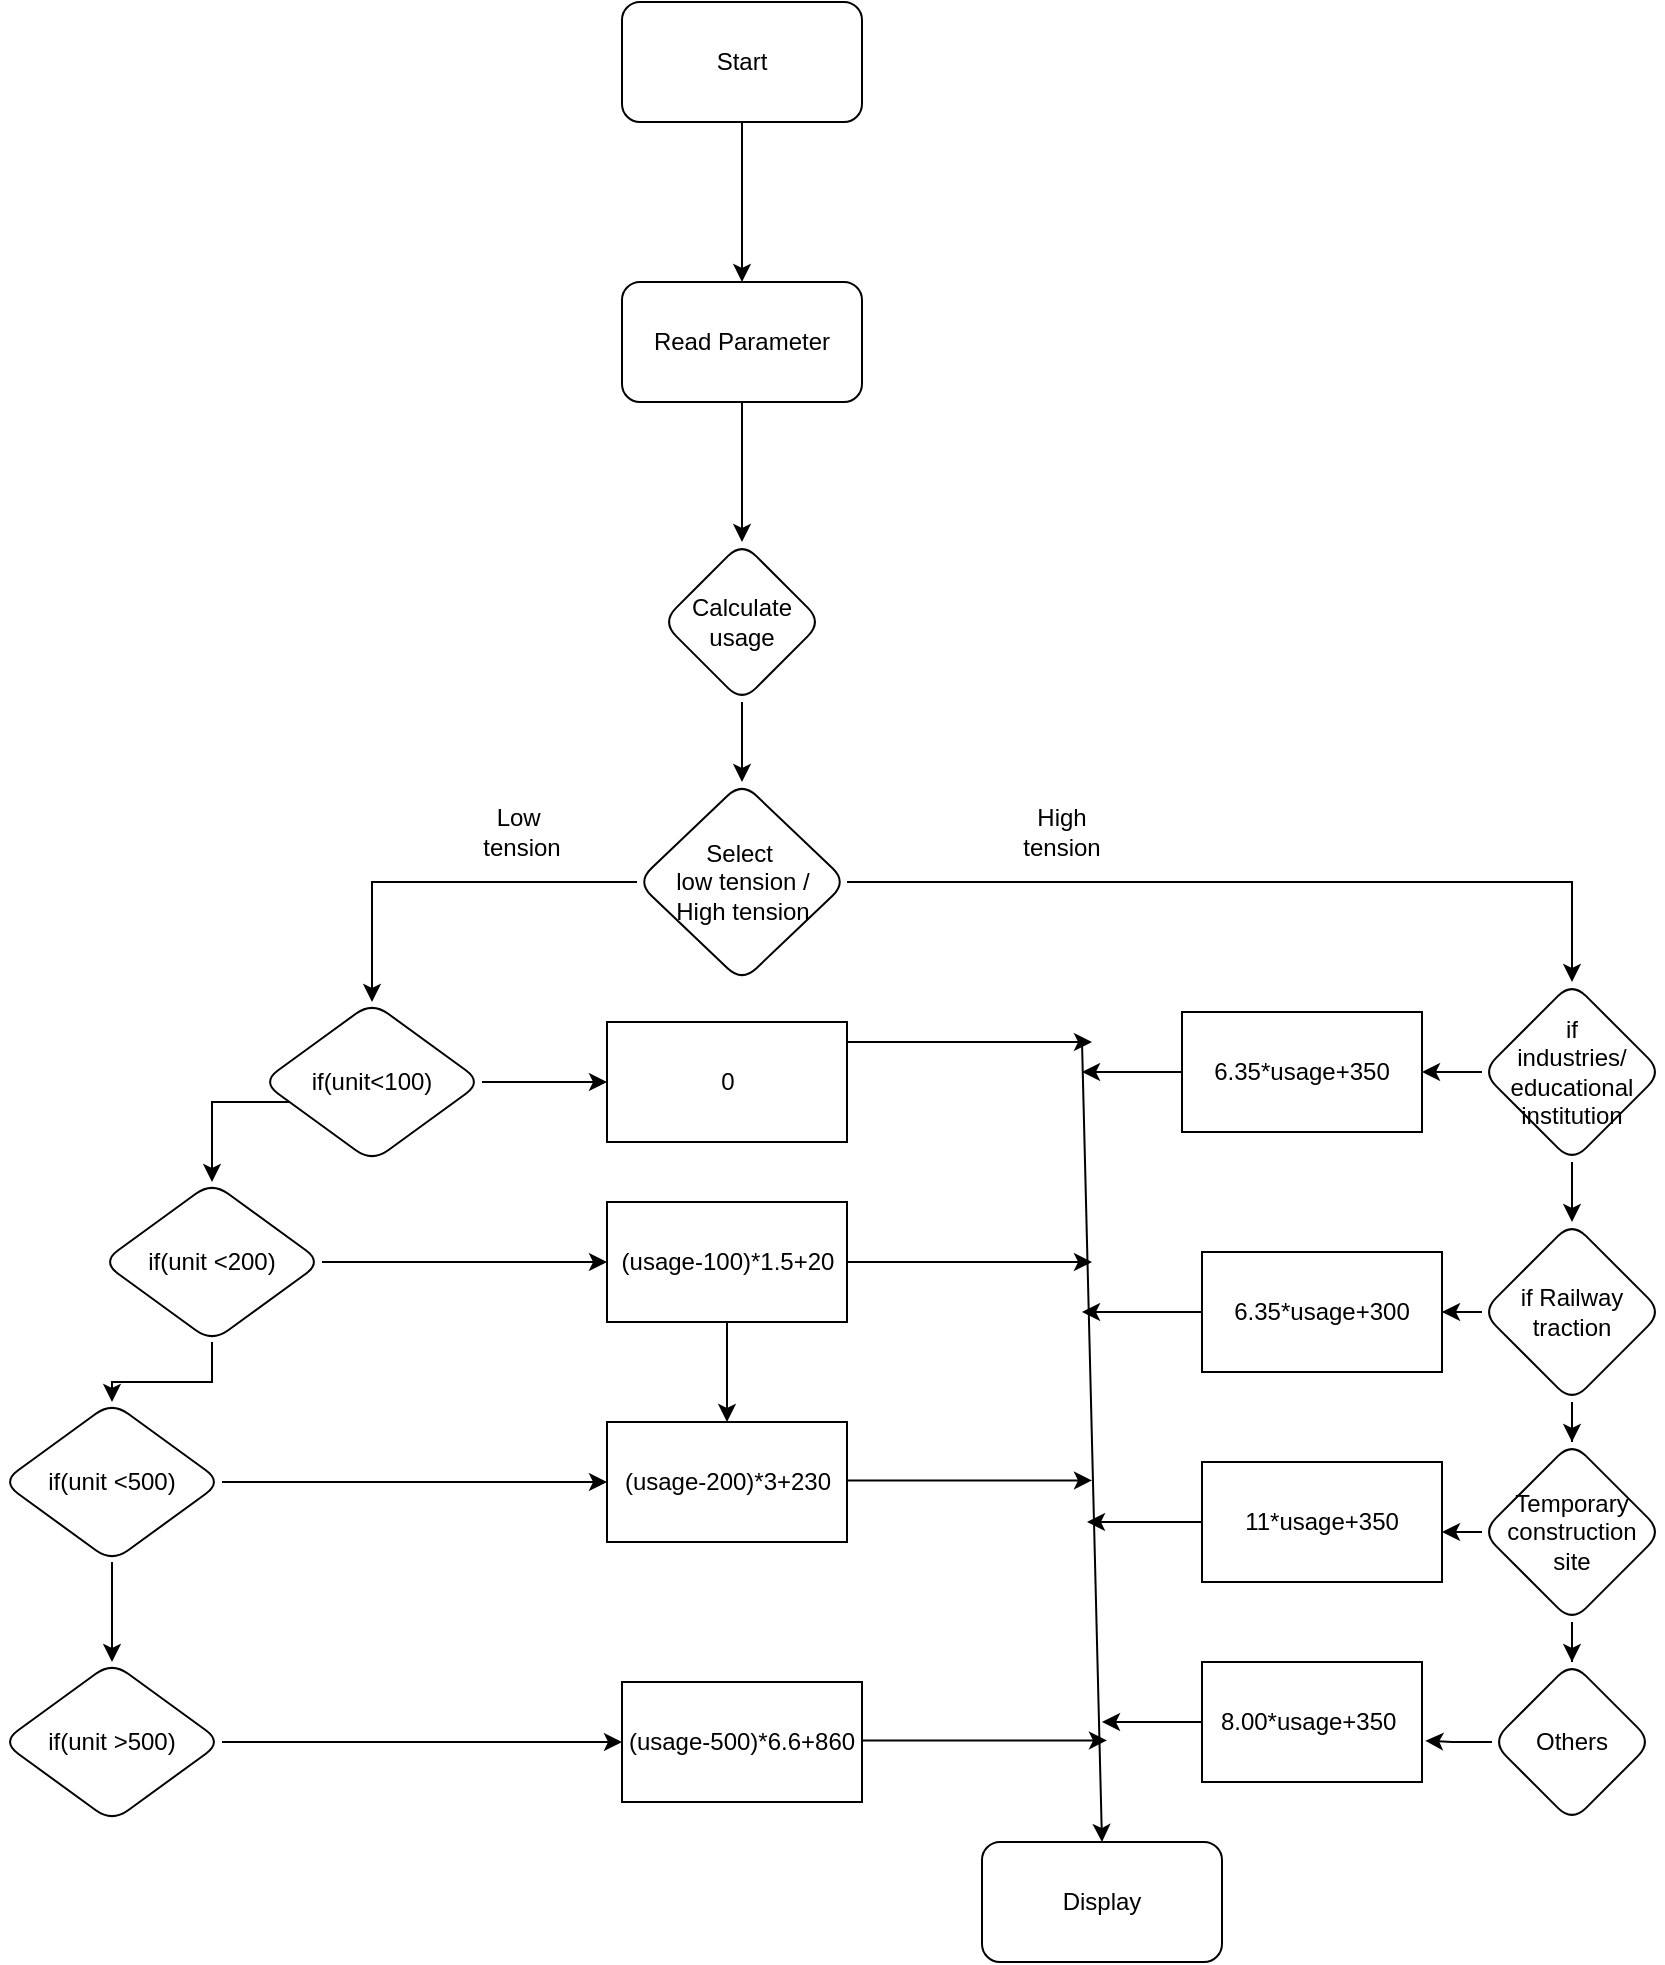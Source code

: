 <mxfile version="17.1.1" type="device"><diagram id="TMQXLd4ShzMeJvOcZUsv" name="Page-1"><mxGraphModel dx="1039" dy="500" grid="1" gridSize="10" guides="1" tooltips="1" connect="1" arrows="1" fold="1" page="1" pageScale="1" pageWidth="850" pageHeight="1100" math="0" shadow="0"><root><mxCell id="0"/><mxCell id="1" parent="0"/><mxCell id="bmSNqBOz9HacziSrsToZ-3" value="" style="edgeStyle=orthogonalEdgeStyle;rounded=0;orthogonalLoop=1;jettySize=auto;html=1;" edge="1" parent="1" source="bmSNqBOz9HacziSrsToZ-1" target="bmSNqBOz9HacziSrsToZ-2"><mxGeometry relative="1" as="geometry"/></mxCell><mxCell id="bmSNqBOz9HacziSrsToZ-1" value="Start" style="rounded=1;whiteSpace=wrap;html=1;" vertex="1" parent="1"><mxGeometry x="330" width="120" height="60" as="geometry"/></mxCell><mxCell id="bmSNqBOz9HacziSrsToZ-5" value="" style="edgeStyle=orthogonalEdgeStyle;rounded=0;orthogonalLoop=1;jettySize=auto;html=1;" edge="1" parent="1" source="bmSNqBOz9HacziSrsToZ-2" target="bmSNqBOz9HacziSrsToZ-4"><mxGeometry relative="1" as="geometry"/></mxCell><mxCell id="bmSNqBOz9HacziSrsToZ-2" value="Read Parameter" style="rounded=1;whiteSpace=wrap;html=1;" vertex="1" parent="1"><mxGeometry x="330" y="140" width="120" height="60" as="geometry"/></mxCell><mxCell id="bmSNqBOz9HacziSrsToZ-7" value="" style="edgeStyle=orthogonalEdgeStyle;rounded=0;orthogonalLoop=1;jettySize=auto;html=1;" edge="1" parent="1" source="bmSNqBOz9HacziSrsToZ-4" target="bmSNqBOz9HacziSrsToZ-6"><mxGeometry relative="1" as="geometry"/></mxCell><mxCell id="bmSNqBOz9HacziSrsToZ-4" value="Calculate usage" style="rhombus;whiteSpace=wrap;html=1;rounded=1;" vertex="1" parent="1"><mxGeometry x="350" y="270" width="80" height="80" as="geometry"/></mxCell><mxCell id="bmSNqBOz9HacziSrsToZ-9" value="" style="edgeStyle=orthogonalEdgeStyle;rounded=0;orthogonalLoop=1;jettySize=auto;html=1;" edge="1" parent="1" source="bmSNqBOz9HacziSrsToZ-6" target="bmSNqBOz9HacziSrsToZ-8"><mxGeometry relative="1" as="geometry"/></mxCell><mxCell id="bmSNqBOz9HacziSrsToZ-37" value="" style="edgeStyle=orthogonalEdgeStyle;rounded=0;orthogonalLoop=1;jettySize=auto;html=1;entryX=0.5;entryY=0;entryDx=0;entryDy=0;" edge="1" parent="1" source="bmSNqBOz9HacziSrsToZ-6" target="bmSNqBOz9HacziSrsToZ-36"><mxGeometry relative="1" as="geometry"/></mxCell><mxCell id="bmSNqBOz9HacziSrsToZ-6" value="Select&amp;nbsp;&lt;br&gt;low tension /&lt;br&gt;High tension" style="rhombus;whiteSpace=wrap;html=1;rounded=1;" vertex="1" parent="1"><mxGeometry x="337.5" y="390" width="105" height="100" as="geometry"/></mxCell><mxCell id="bmSNqBOz9HacziSrsToZ-12" value="" style="edgeStyle=orthogonalEdgeStyle;rounded=0;orthogonalLoop=1;jettySize=auto;html=1;" edge="1" parent="1" source="bmSNqBOz9HacziSrsToZ-8" target="bmSNqBOz9HacziSrsToZ-11"><mxGeometry relative="1" as="geometry"><Array as="points"><mxPoint x="350" y="540"/></Array></mxGeometry></mxCell><mxCell id="bmSNqBOz9HacziSrsToZ-14" value="" style="edgeStyle=orthogonalEdgeStyle;rounded=0;orthogonalLoop=1;jettySize=auto;html=1;" edge="1" parent="1" source="bmSNqBOz9HacziSrsToZ-8" target="bmSNqBOz9HacziSrsToZ-13"><mxGeometry relative="1" as="geometry"><Array as="points"><mxPoint x="130" y="550"/><mxPoint x="130" y="550"/></Array></mxGeometry></mxCell><mxCell id="bmSNqBOz9HacziSrsToZ-8" value="if(unit&amp;lt;100)" style="rhombus;whiteSpace=wrap;html=1;rounded=1;" vertex="1" parent="1"><mxGeometry x="150" y="500" width="110" height="80" as="geometry"/></mxCell><mxCell id="bmSNqBOz9HacziSrsToZ-10" value="Low&amp;nbsp; tension" style="text;html=1;strokeColor=none;fillColor=none;align=center;verticalAlign=middle;whiteSpace=wrap;rounded=0;" vertex="1" parent="1"><mxGeometry x="250" y="400" width="60" height="30" as="geometry"/></mxCell><mxCell id="bmSNqBOz9HacziSrsToZ-11" value="0" style="rounded=0;whiteSpace=wrap;html=1;" vertex="1" parent="1"><mxGeometry x="322.5" y="510" width="120" height="60" as="geometry"/></mxCell><mxCell id="bmSNqBOz9HacziSrsToZ-18" value="" style="edgeStyle=orthogonalEdgeStyle;rounded=0;orthogonalLoop=1;jettySize=auto;html=1;" edge="1" parent="1" source="bmSNqBOz9HacziSrsToZ-13" target="bmSNqBOz9HacziSrsToZ-17"><mxGeometry relative="1" as="geometry"/></mxCell><mxCell id="bmSNqBOz9HacziSrsToZ-13" value="if(unit &amp;lt;200)" style="rhombus;whiteSpace=wrap;html=1;rounded=1;" vertex="1" parent="1"><mxGeometry x="70" y="590" width="110" height="80" as="geometry"/></mxCell><mxCell id="bmSNqBOz9HacziSrsToZ-23" value="" style="edgeStyle=orthogonalEdgeStyle;rounded=0;orthogonalLoop=1;jettySize=auto;html=1;" edge="1" parent="1" source="bmSNqBOz9HacziSrsToZ-15" target="bmSNqBOz9HacziSrsToZ-22"><mxGeometry relative="1" as="geometry"/></mxCell><mxCell id="bmSNqBOz9HacziSrsToZ-15" value="(usage-100)*1.5+20" style="rounded=0;whiteSpace=wrap;html=1;" vertex="1" parent="1"><mxGeometry x="322.5" y="600" width="120" height="60" as="geometry"/></mxCell><mxCell id="bmSNqBOz9HacziSrsToZ-16" value="" style="endArrow=classic;html=1;rounded=0;exitX=1;exitY=0.5;exitDx=0;exitDy=0;entryX=0;entryY=0.5;entryDx=0;entryDy=0;" edge="1" parent="1" source="bmSNqBOz9HacziSrsToZ-13" target="bmSNqBOz9HacziSrsToZ-15"><mxGeometry width="50" height="50" relative="1" as="geometry"><mxPoint x="270" y="380" as="sourcePoint"/><mxPoint x="320" y="330" as="targetPoint"/><Array as="points"/></mxGeometry></mxCell><mxCell id="bmSNqBOz9HacziSrsToZ-20" value="" style="edgeStyle=orthogonalEdgeStyle;rounded=0;orthogonalLoop=1;jettySize=auto;html=1;" edge="1" parent="1" source="bmSNqBOz9HacziSrsToZ-17"><mxGeometry relative="1" as="geometry"><mxPoint x="322.5" y="740" as="targetPoint"/></mxGeometry></mxCell><mxCell id="bmSNqBOz9HacziSrsToZ-25" value="" style="edgeStyle=orthogonalEdgeStyle;rounded=0;orthogonalLoop=1;jettySize=auto;html=1;" edge="1" parent="1" source="bmSNqBOz9HacziSrsToZ-17" target="bmSNqBOz9HacziSrsToZ-24"><mxGeometry relative="1" as="geometry"/></mxCell><mxCell id="bmSNqBOz9HacziSrsToZ-17" value="if(unit &amp;lt;500)" style="rhombus;whiteSpace=wrap;html=1;rounded=1;" vertex="1" parent="1"><mxGeometry x="20" y="700" width="110" height="80" as="geometry"/></mxCell><mxCell id="bmSNqBOz9HacziSrsToZ-22" value="(usage-200)*3+230" style="rounded=0;whiteSpace=wrap;html=1;" vertex="1" parent="1"><mxGeometry x="322.5" y="710" width="120" height="60" as="geometry"/></mxCell><mxCell id="bmSNqBOz9HacziSrsToZ-27" value="" style="edgeStyle=orthogonalEdgeStyle;rounded=0;orthogonalLoop=1;jettySize=auto;html=1;entryX=0;entryY=0.5;entryDx=0;entryDy=0;" edge="1" parent="1" source="bmSNqBOz9HacziSrsToZ-24" target="bmSNqBOz9HacziSrsToZ-28"><mxGeometry relative="1" as="geometry"><mxPoint x="322.5" y="900.0" as="targetPoint"/><Array as="points"><mxPoint x="322" y="870"/></Array></mxGeometry></mxCell><mxCell id="bmSNqBOz9HacziSrsToZ-24" value="if(unit &amp;gt;500)" style="rhombus;whiteSpace=wrap;html=1;rounded=1;" vertex="1" parent="1"><mxGeometry x="20" y="830" width="110" height="80" as="geometry"/></mxCell><mxCell id="bmSNqBOz9HacziSrsToZ-28" value="(usage-500)*6.6+860" style="rounded=0;whiteSpace=wrap;html=1;" vertex="1" parent="1"><mxGeometry x="330" y="840" width="120" height="60" as="geometry"/></mxCell><mxCell id="bmSNqBOz9HacziSrsToZ-30" value="Display" style="rounded=1;whiteSpace=wrap;html=1;" vertex="1" parent="1"><mxGeometry x="510" y="920" width="120" height="60" as="geometry"/></mxCell><mxCell id="bmSNqBOz9HacziSrsToZ-31" value="" style="endArrow=classic;html=1;rounded=0;entryX=0.5;entryY=0;entryDx=0;entryDy=0;" edge="1" parent="1" target="bmSNqBOz9HacziSrsToZ-30"><mxGeometry width="50" height="50" relative="1" as="geometry"><mxPoint x="560" y="520" as="sourcePoint"/><mxPoint x="390" y="690" as="targetPoint"/><Array as="points"/></mxGeometry></mxCell><mxCell id="bmSNqBOz9HacziSrsToZ-32" value="" style="endArrow=classic;html=1;rounded=0;" edge="1" parent="1"><mxGeometry width="50" height="50" relative="1" as="geometry"><mxPoint x="442.5" y="520" as="sourcePoint"/><mxPoint x="565" y="520" as="targetPoint"/></mxGeometry></mxCell><mxCell id="bmSNqBOz9HacziSrsToZ-33" value="" style="endArrow=classic;html=1;rounded=0;" edge="1" parent="1"><mxGeometry width="50" height="50" relative="1" as="geometry"><mxPoint x="442.5" y="630" as="sourcePoint"/><mxPoint x="565" y="630" as="targetPoint"/></mxGeometry></mxCell><mxCell id="bmSNqBOz9HacziSrsToZ-34" value="" style="endArrow=classic;html=1;rounded=0;" edge="1" parent="1"><mxGeometry width="50" height="50" relative="1" as="geometry"><mxPoint x="442.5" y="739.23" as="sourcePoint"/><mxPoint x="565" y="739.23" as="targetPoint"/><Array as="points"/></mxGeometry></mxCell><mxCell id="bmSNqBOz9HacziSrsToZ-35" value="" style="endArrow=classic;html=1;rounded=0;" edge="1" parent="1"><mxGeometry width="50" height="50" relative="1" as="geometry"><mxPoint x="450" y="869.23" as="sourcePoint"/><mxPoint x="572.5" y="869.23" as="targetPoint"/></mxGeometry></mxCell><mxCell id="bmSNqBOz9HacziSrsToZ-40" value="" style="edgeStyle=orthogonalEdgeStyle;rounded=0;orthogonalLoop=1;jettySize=auto;html=1;entryX=1;entryY=0.5;entryDx=0;entryDy=0;" edge="1" parent="1" source="bmSNqBOz9HacziSrsToZ-36" target="bmSNqBOz9HacziSrsToZ-41"><mxGeometry relative="1" as="geometry"><mxPoint x="740" y="530" as="targetPoint"/></mxGeometry></mxCell><mxCell id="bmSNqBOz9HacziSrsToZ-44" value="" style="edgeStyle=orthogonalEdgeStyle;rounded=0;orthogonalLoop=1;jettySize=auto;html=1;" edge="1" parent="1" source="bmSNqBOz9HacziSrsToZ-36" target="bmSNqBOz9HacziSrsToZ-43"><mxGeometry relative="1" as="geometry"/></mxCell><mxCell id="bmSNqBOz9HacziSrsToZ-36" value="if&lt;br&gt;industries/&lt;br&gt;educational&lt;br&gt;institution" style="rhombus;whiteSpace=wrap;html=1;rounded=1;" vertex="1" parent="1"><mxGeometry x="760" y="490" width="90" height="90" as="geometry"/></mxCell><mxCell id="bmSNqBOz9HacziSrsToZ-38" value="High tension" style="text;html=1;strokeColor=none;fillColor=none;align=center;verticalAlign=middle;whiteSpace=wrap;rounded=0;" vertex="1" parent="1"><mxGeometry x="520" y="400" width="60" height="30" as="geometry"/></mxCell><mxCell id="bmSNqBOz9HacziSrsToZ-41" value="6.35*usage+350" style="rounded=0;whiteSpace=wrap;html=1;" vertex="1" parent="1"><mxGeometry x="610" y="505" width="120" height="60" as="geometry"/></mxCell><mxCell id="bmSNqBOz9HacziSrsToZ-42" value="" style="endArrow=classic;html=1;rounded=0;exitX=0;exitY=0.5;exitDx=0;exitDy=0;" edge="1" parent="1" source="bmSNqBOz9HacziSrsToZ-41"><mxGeometry width="50" height="50" relative="1" as="geometry"><mxPoint x="900" y="700" as="sourcePoint"/><mxPoint x="560" y="535" as="targetPoint"/></mxGeometry></mxCell><mxCell id="bmSNqBOz9HacziSrsToZ-46" value="" style="edgeStyle=orthogonalEdgeStyle;rounded=0;orthogonalLoop=1;jettySize=auto;html=1;" edge="1" parent="1" source="bmSNqBOz9HacziSrsToZ-43" target="bmSNqBOz9HacziSrsToZ-45"><mxGeometry relative="1" as="geometry"/></mxCell><mxCell id="bmSNqBOz9HacziSrsToZ-58" value="" style="edgeStyle=orthogonalEdgeStyle;rounded=0;orthogonalLoop=1;jettySize=auto;html=1;" edge="1" parent="1" source="bmSNqBOz9HacziSrsToZ-43" target="bmSNqBOz9HacziSrsToZ-57"><mxGeometry relative="1" as="geometry"/></mxCell><mxCell id="bmSNqBOz9HacziSrsToZ-43" value="if Railway traction" style="rhombus;whiteSpace=wrap;html=1;rounded=1;" vertex="1" parent="1"><mxGeometry x="760" y="610" width="90" height="90" as="geometry"/></mxCell><mxCell id="bmSNqBOz9HacziSrsToZ-64" value="" style="edgeStyle=orthogonalEdgeStyle;rounded=0;orthogonalLoop=1;jettySize=auto;html=1;" edge="1" parent="1" source="bmSNqBOz9HacziSrsToZ-45"><mxGeometry relative="1" as="geometry"><mxPoint x="560" y="655" as="targetPoint"/></mxGeometry></mxCell><mxCell id="bmSNqBOz9HacziSrsToZ-45" value="6.35*usage+300" style="rounded=0;whiteSpace=wrap;html=1;" vertex="1" parent="1"><mxGeometry x="620" y="625" width="120" height="60" as="geometry"/></mxCell><mxCell id="bmSNqBOz9HacziSrsToZ-53" value="" style="edgeStyle=orthogonalEdgeStyle;rounded=0;orthogonalLoop=1;jettySize=auto;html=1;entryX=1.015;entryY=0.656;entryDx=0;entryDy=0;entryPerimeter=0;" edge="1" parent="1" source="bmSNqBOz9HacziSrsToZ-50" target="bmSNqBOz9HacziSrsToZ-54"><mxGeometry relative="1" as="geometry"><mxPoint x="745" y="770" as="targetPoint"/></mxGeometry></mxCell><mxCell id="bmSNqBOz9HacziSrsToZ-50" value="Others" style="rhombus;whiteSpace=wrap;html=1;rounded=1;" vertex="1" parent="1"><mxGeometry x="765" y="830" width="80" height="80" as="geometry"/></mxCell><mxCell id="bmSNqBOz9HacziSrsToZ-68" value="" style="edgeStyle=orthogonalEdgeStyle;rounded=0;orthogonalLoop=1;jettySize=auto;html=1;" edge="1" parent="1" source="bmSNqBOz9HacziSrsToZ-54"><mxGeometry relative="1" as="geometry"><mxPoint x="570" y="860" as="targetPoint"/></mxGeometry></mxCell><mxCell id="bmSNqBOz9HacziSrsToZ-54" value="8.00*usage+350&amp;nbsp;" style="rounded=0;whiteSpace=wrap;html=1;" vertex="1" parent="1"><mxGeometry x="620" y="830" width="110" height="60" as="geometry"/></mxCell><mxCell id="bmSNqBOz9HacziSrsToZ-59" value="" style="edgeStyle=orthogonalEdgeStyle;rounded=0;orthogonalLoop=1;jettySize=auto;html=1;" edge="1" parent="1" source="bmSNqBOz9HacziSrsToZ-57" target="bmSNqBOz9HacziSrsToZ-50"><mxGeometry relative="1" as="geometry"/></mxCell><mxCell id="bmSNqBOz9HacziSrsToZ-61" value="" style="edgeStyle=orthogonalEdgeStyle;rounded=0;orthogonalLoop=1;jettySize=auto;html=1;" edge="1" parent="1" source="bmSNqBOz9HacziSrsToZ-57"><mxGeometry relative="1" as="geometry"><mxPoint x="740" y="765" as="targetPoint"/></mxGeometry></mxCell><mxCell id="bmSNqBOz9HacziSrsToZ-57" value="Temporary construction &lt;br&gt;site" style="rhombus;whiteSpace=wrap;html=1;rounded=1;" vertex="1" parent="1"><mxGeometry x="760" y="720" width="90" height="90" as="geometry"/></mxCell><mxCell id="bmSNqBOz9HacziSrsToZ-66" value="" style="edgeStyle=orthogonalEdgeStyle;rounded=0;orthogonalLoop=1;jettySize=auto;html=1;" edge="1" parent="1" source="bmSNqBOz9HacziSrsToZ-62"><mxGeometry relative="1" as="geometry"><mxPoint x="562.5" y="760" as="targetPoint"/></mxGeometry></mxCell><mxCell id="bmSNqBOz9HacziSrsToZ-62" value="11*usage+350" style="rounded=0;whiteSpace=wrap;html=1;" vertex="1" parent="1"><mxGeometry x="620" y="730" width="120" height="60" as="geometry"/></mxCell></root></mxGraphModel></diagram></mxfile>